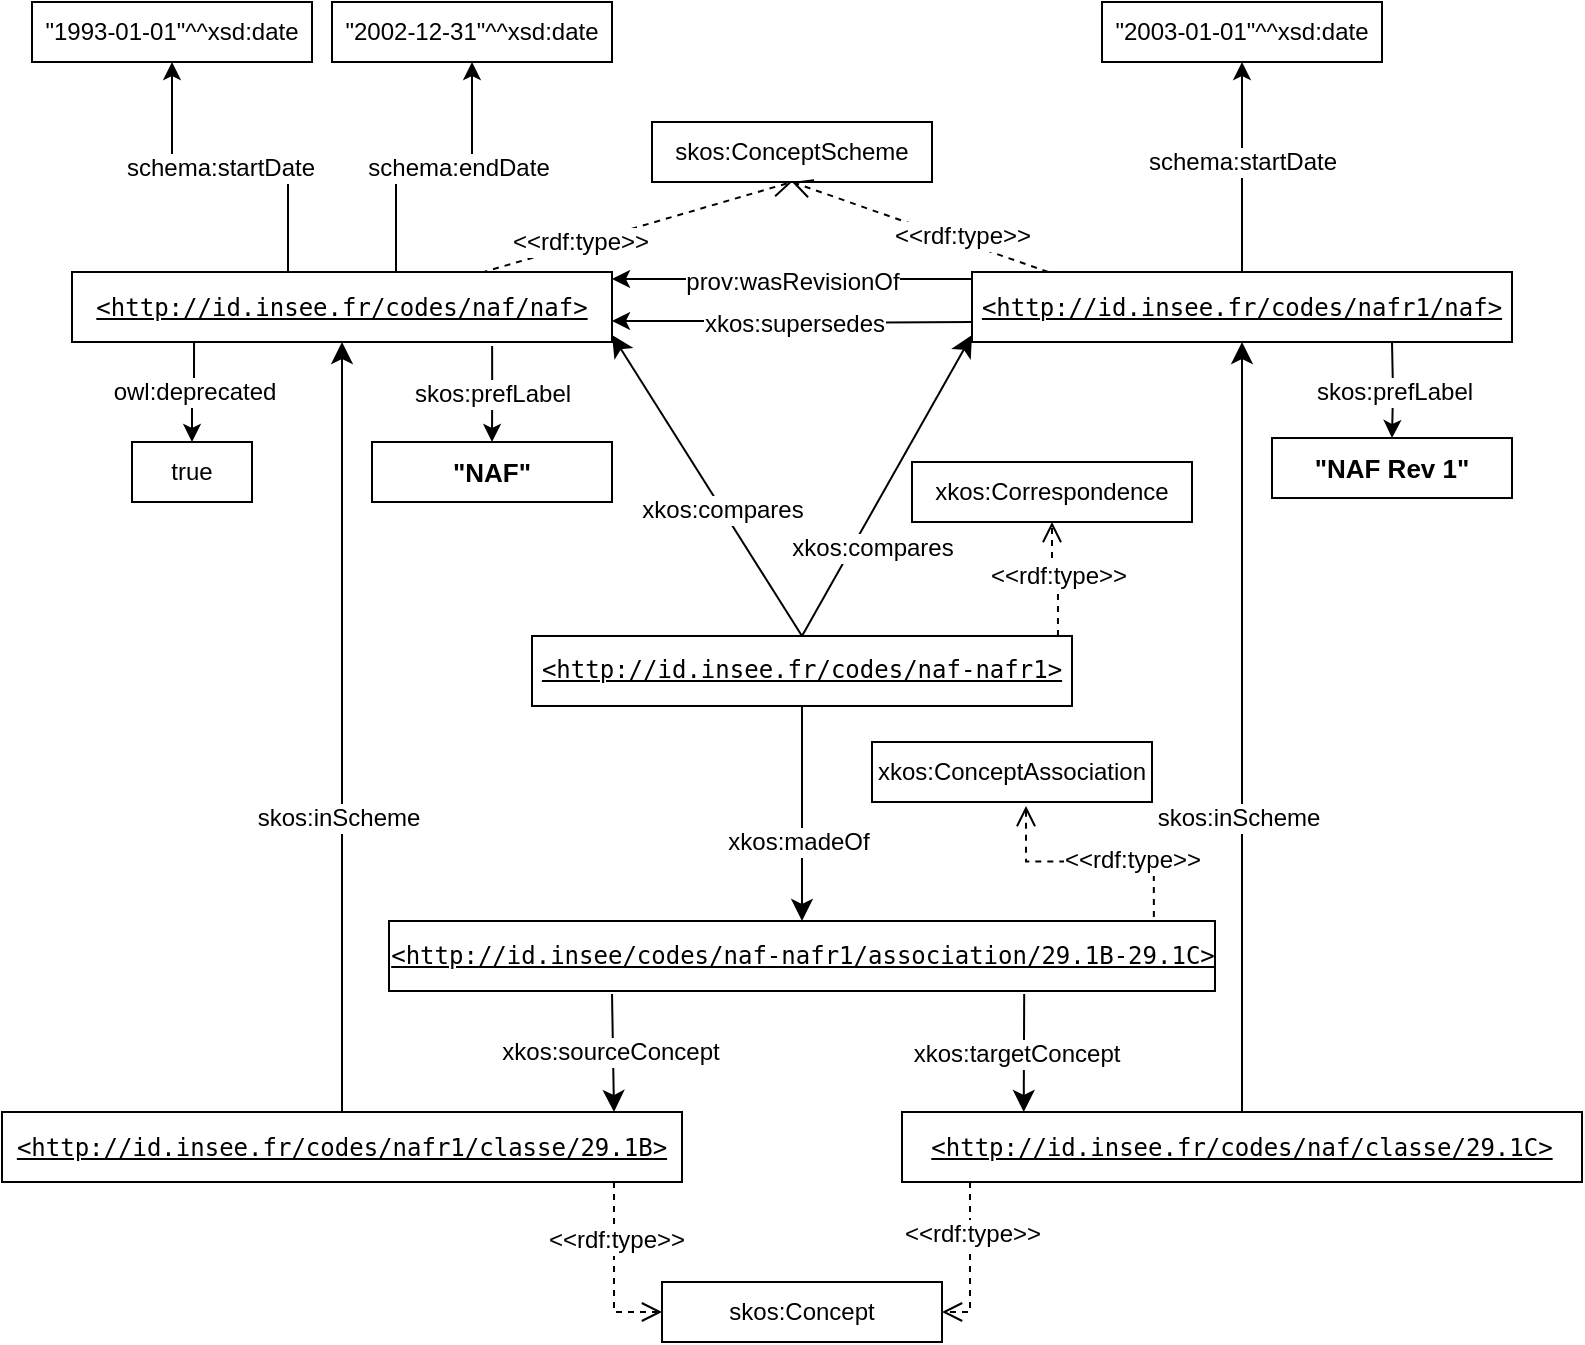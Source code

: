 <mxfile version="16.6.4" type="device" pages="2"><diagram id="9ppDih5YOD3AmxmbfwJo" name="Diagram V2"><mxGraphModel dx="1422" dy="793" grid="1" gridSize="10" guides="1" tooltips="1" connect="1" arrows="1" fold="1" page="1" pageScale="1" pageWidth="827" pageHeight="1169" math="0" shadow="0"><root><mxCell id="lcjq12P4D_69llkglYpq-0"/><mxCell id="lcjq12P4D_69llkglYpq-1" parent="lcjq12P4D_69llkglYpq-0"/><mxCell id="OuQdZZEHFQQSed1AEhN--0" value="" style="endArrow=open;html=1;fontColor=#000099;endFill=0;dashed=1;entryX=0.5;entryY=1;entryDx=0;entryDy=0;endSize=8;exitX=0.737;exitY=0.057;exitDx=0;exitDy=0;rounded=0;exitPerimeter=0;" parent="lcjq12P4D_69llkglYpq-1" source="OuQdZZEHFQQSed1AEhN--3" target="OuQdZZEHFQQSed1AEhN--2" edge="1"><mxGeometry width="50" height="50" relative="1" as="geometry"><mxPoint x="140" y="230" as="sourcePoint"/><mxPoint x="13.0" y="160" as="targetPoint"/></mxGeometry></mxCell><mxCell id="OuQdZZEHFQQSed1AEhN--1" value="&amp;lt;&amp;lt;rdf:type&amp;gt;&amp;gt;" style="text;html=1;align=center;verticalAlign=middle;resizable=0;points=[];fontColor=#000000;labelBackgroundColor=#ffffff;" parent="OuQdZZEHFQQSed1AEhN--0" vertex="1" connectable="0"><mxGeometry x="-0.328" relative="1" as="geometry"><mxPoint x="1" y="-1" as="offset"/></mxGeometry></mxCell><mxCell id="OuQdZZEHFQQSed1AEhN--2" value="skos:ConceptScheme" style="rounded=0;whiteSpace=wrap;html=1;snapToPoint=1;points=[[0.1,0],[0.2,0],[0.3,0],[0.4,0],[0.5,0],[0.6,0],[0.7,0],[0.8,0],[0.9,0],[0,0.1],[0,0.3],[0,0.5],[0,0.7],[0,0.9],[0.1,1],[0.2,1],[0.3,1],[0.4,1],[0.5,1],[0.6,1],[0.7,1],[0.8,1],[0.9,1],[1,0.1],[1,0.3],[1,0.5],[1,0.7],[1,0.9]];" parent="lcjq12P4D_69llkglYpq-1" vertex="1"><mxGeometry x="380" y="150" width="140" height="30" as="geometry"/></mxCell><mxCell id="OuQdZZEHFQQSed1AEhN--3" value="&lt;pre class=&quot;nohighlight&quot;&gt;&lt;u&gt;&amp;lt;http://id.insee.fr/codes/naf/naf&amp;gt;&lt;/u&gt;&lt;/pre&gt;" style="rounded=0;whiteSpace=wrap;html=1;snapToPoint=1;points=[[0.1,0],[0.2,0],[0.3,0],[0.4,0],[0.5,0],[0.6,0],[0.7,0],[0.8,0],[0.9,0],[0,0.1],[0,0.3],[0,0.5],[0,0.7],[0,0.9],[0.1,1],[0.2,1],[0.3,1],[0.4,1],[0.5,1],[0.6,1],[0.7,1],[0.8,1],[0.9,1],[1,0.1],[1,0.3],[1,0.5],[1,0.7],[1,0.9]];" parent="lcjq12P4D_69llkglYpq-1" vertex="1"><mxGeometry x="90" y="225" width="270" height="35" as="geometry"/></mxCell><mxCell id="OuQdZZEHFQQSed1AEhN--15" value="" style="endArrow=open;html=1;fontColor=#000099;endFill=0;dashed=1;entryX=0.5;entryY=1;entryDx=0;entryDy=0;endSize=8;exitX=0.141;exitY=0;exitDx=0;exitDy=0;rounded=0;exitPerimeter=0;" parent="lcjq12P4D_69llkglYpq-1" source="OuQdZZEHFQQSed1AEhN--18" target="OuQdZZEHFQQSed1AEhN--2" edge="1"><mxGeometry width="50" height="50" relative="1" as="geometry"><mxPoint x="590" y="230" as="sourcePoint"/><mxPoint x="463.0" y="160" as="targetPoint"/></mxGeometry></mxCell><mxCell id="OuQdZZEHFQQSed1AEhN--16" value="&amp;lt;&amp;lt;rdf:type&amp;gt;&amp;gt;" style="text;html=1;align=center;verticalAlign=middle;resizable=0;points=[];fontColor=#000000;labelBackgroundColor=#ffffff;" parent="OuQdZZEHFQQSed1AEhN--15" vertex="1" connectable="0"><mxGeometry x="-0.328" relative="1" as="geometry"><mxPoint y="-3" as="offset"/></mxGeometry></mxCell><mxCell id="OuQdZZEHFQQSed1AEhN--19" style="edgeStyle=orthogonalEdgeStyle;rounded=0;orthogonalLoop=1;jettySize=auto;html=1;exitX=0;exitY=0.1;exitDx=0;exitDy=0;entryX=1;entryY=0.1;entryDx=0;entryDy=0;" parent="lcjq12P4D_69llkglYpq-1" source="OuQdZZEHFQQSed1AEhN--18" target="OuQdZZEHFQQSed1AEhN--3" edge="1"><mxGeometry relative="1" as="geometry"/></mxCell><mxCell id="yx_qY9X_HHnGIZW6z2Pu-0" value="prov:wasRevisionOf" style="edgeLabel;html=1;align=center;verticalAlign=middle;resizable=0;points=[];fontSize=12;" parent="OuQdZZEHFQQSed1AEhN--19" vertex="1" connectable="0"><mxGeometry x="0.267" y="4" relative="1" as="geometry"><mxPoint x="24" y="-3" as="offset"/></mxGeometry></mxCell><mxCell id="OuQdZZEHFQQSed1AEhN--18" value="&lt;pre class=&quot;nohighlight&quot;&gt;&lt;u&gt;&amp;lt;http://id.insee.fr/codes/nafr1/naf&amp;gt;&lt;/u&gt;&lt;/pre&gt;" style="rounded=0;whiteSpace=wrap;html=1;snapToPoint=1;points=[[0.1,0],[0.2,0],[0.3,0],[0.4,0],[0.5,0],[0.6,0],[0.7,0],[0.8,0],[0.9,0],[0,0.1],[0,0.3],[0,0.5],[0,0.7],[0,0.9],[0.1,1],[0.2,1],[0.3,1],[0.4,1],[0.5,1],[0.6,1],[0.7,1],[0.8,1],[0.9,1],[1,0.1],[1,0.3],[1,0.5],[1,0.7],[1,0.9]];" parent="lcjq12P4D_69llkglYpq-1" vertex="1"><mxGeometry x="540" y="225" width="270" height="35" as="geometry"/></mxCell><mxCell id="yx_qY9X_HHnGIZW6z2Pu-5" style="edgeStyle=orthogonalEdgeStyle;rounded=0;orthogonalLoop=1;jettySize=auto;html=1;entryX=1;entryY=0.7;entryDx=0;entryDy=0;" parent="lcjq12P4D_69llkglYpq-1" target="OuQdZZEHFQQSed1AEhN--3" edge="1"><mxGeometry relative="1" as="geometry"><mxPoint x="540" y="250" as="sourcePoint"/><mxPoint x="370" y="238.5" as="targetPoint"/></mxGeometry></mxCell><mxCell id="yx_qY9X_HHnGIZW6z2Pu-6" value="xkos:supersedes" style="edgeLabel;html=1;align=center;verticalAlign=middle;resizable=0;points=[];fontSize=12;" parent="yx_qY9X_HHnGIZW6z2Pu-5" vertex="1" connectable="0"><mxGeometry x="0.267" y="4" relative="1" as="geometry"><mxPoint x="24" y="-3" as="offset"/></mxGeometry></mxCell><mxCell id="7JEKa1wvSDgmxQDSXvCo-0" value="true" style="rounded=0;whiteSpace=wrap;html=1;snapToPoint=1;fontSize=12;" parent="lcjq12P4D_69llkglYpq-1" vertex="1"><mxGeometry x="120" y="310" width="60" height="30" as="geometry"/></mxCell><mxCell id="7JEKa1wvSDgmxQDSXvCo-1" value="owl:deprecated" style="edgeStyle=orthogonalEdgeStyle;rounded=0;orthogonalLoop=1;jettySize=auto;html=1;fontSize=12;exitX=0.226;exitY=1;exitDx=0;exitDy=0;exitPerimeter=0;" parent="lcjq12P4D_69llkglYpq-1" source="OuQdZZEHFQQSed1AEhN--3" target="7JEKa1wvSDgmxQDSXvCo-0" edge="1"><mxGeometry relative="1" as="geometry"><mxPoint x="150" y="260" as="sourcePoint"/></mxGeometry></mxCell><mxCell id="ISzdMpIGYW4XXX3_IUKI-6" value="&quot;1993-01-01&quot;^^xsd:date" style="rounded=0;whiteSpace=wrap;html=1;snapToPoint=1;fontSize=12;" parent="lcjq12P4D_69llkglYpq-1" vertex="1"><mxGeometry x="70" y="90" width="140" height="30" as="geometry"/></mxCell><mxCell id="ISzdMpIGYW4XXX3_IUKI-7" value="schema:startDate" style="edgeStyle=orthogonalEdgeStyle;rounded=0;orthogonalLoop=1;jettySize=auto;html=1;exitX=0.4;exitY=0;exitDx=0;exitDy=0;fontSize=12;" parent="lcjq12P4D_69llkglYpq-1" source="OuQdZZEHFQQSed1AEhN--3" target="ISzdMpIGYW4XXX3_IUKI-6" edge="1"><mxGeometry x="0.064" relative="1" as="geometry"><mxPoint as="offset"/><mxPoint x="105" y="100" as="sourcePoint"/></mxGeometry></mxCell><mxCell id="YfpkQbYx1Hv9M5nSTWcQ-0" value="schema:endDate" style="edgeStyle=orthogonalEdgeStyle;rounded=0;orthogonalLoop=1;jettySize=auto;html=1;exitX=0.6;exitY=0;exitDx=0;exitDy=0;fontSize=12;entryX=0.5;entryY=1;entryDx=0;entryDy=0;" parent="lcjq12P4D_69llkglYpq-1" source="OuQdZZEHFQQSed1AEhN--3" target="YfpkQbYx1Hv9M5nSTWcQ-1" edge="1"><mxGeometry x="0.167" relative="1" as="geometry"><mxPoint x="230" y="100" as="sourcePoint"/><mxPoint x="260" y="90" as="targetPoint"/><mxPoint as="offset"/></mxGeometry></mxCell><mxCell id="YfpkQbYx1Hv9M5nSTWcQ-1" value="&quot;2002-12-31&quot;^^xsd:date" style="rounded=0;whiteSpace=wrap;html=1;snapToPoint=1;fontSize=12;" parent="lcjq12P4D_69llkglYpq-1" vertex="1"><mxGeometry x="220" y="90" width="140" height="30" as="geometry"/></mxCell><mxCell id="vST9lmtxhEGWdHNGVFOp-4" value="&quot;2003-01-01&quot;^^xsd:date" style="rounded=0;whiteSpace=wrap;html=1;snapToPoint=1;fontSize=12;" parent="lcjq12P4D_69llkglYpq-1" vertex="1"><mxGeometry x="605" y="90" width="140" height="30" as="geometry"/></mxCell><mxCell id="vST9lmtxhEGWdHNGVFOp-5" value="schema:startDate" style="edgeStyle=orthogonalEdgeStyle;rounded=0;orthogonalLoop=1;jettySize=auto;html=1;exitX=0.5;exitY=0;exitDx=0;exitDy=0;fontSize=12;" parent="lcjq12P4D_69llkglYpq-1" source="OuQdZZEHFQQSed1AEhN--18" target="vST9lmtxhEGWdHNGVFOp-4" edge="1"><mxGeometry x="0.048" relative="1" as="geometry"><mxPoint x="686" y="105" as="sourcePoint"/><mxPoint as="offset"/></mxGeometry></mxCell><mxCell id="vST9lmtxhEGWdHNGVFOp-6" value="&lt;font style=&quot;font-size: 13px&quot;&gt;&lt;b&gt;&quot;NAF&quot;&lt;/b&gt;&lt;/font&gt;" style="rounded=0;whiteSpace=wrap;html=1;snapToPoint=1;fontSize=12;" parent="lcjq12P4D_69llkglYpq-1" vertex="1"><mxGeometry x="240" y="310" width="120" height="30" as="geometry"/></mxCell><mxCell id="vST9lmtxhEGWdHNGVFOp-7" value="skos:prefLabel" style="edgeStyle=orthogonalEdgeStyle;rounded=0;orthogonalLoop=1;jettySize=auto;html=1;fontSize=12;exitX=0.778;exitY=1.057;exitDx=0;exitDy=0;exitPerimeter=0;" parent="lcjq12P4D_69llkglYpq-1" source="OuQdZZEHFQQSed1AEhN--3" target="vST9lmtxhEGWdHNGVFOp-6" edge="1"><mxGeometry relative="1" as="geometry"><mxPoint x="300" y="260" as="sourcePoint"/></mxGeometry></mxCell><mxCell id="vST9lmtxhEGWdHNGVFOp-8" value="&lt;font style=&quot;font-size: 13px&quot;&gt;&lt;b&gt;&quot;NAF Rev 1&quot;&lt;/b&gt;&lt;/font&gt;" style="rounded=0;whiteSpace=wrap;html=1;snapToPoint=1;fontSize=12;" parent="lcjq12P4D_69llkglYpq-1" vertex="1"><mxGeometry x="690" y="308.01" width="120" height="30" as="geometry"/></mxCell><mxCell id="vST9lmtxhEGWdHNGVFOp-9" value="skos:prefLabel" style="edgeStyle=orthogonalEdgeStyle;rounded=0;orthogonalLoop=1;jettySize=auto;html=1;fontSize=12;" parent="lcjq12P4D_69llkglYpq-1" target="vST9lmtxhEGWdHNGVFOp-8" edge="1"><mxGeometry relative="1" as="geometry"><mxPoint x="750" y="260" as="sourcePoint"/></mxGeometry></mxCell><mxCell id="NIlG323Xyj8o4IyE_6QM-0" value="&lt;pre class=&quot;nohighlight&quot;&gt;&lt;u&gt;&amp;lt;http://id.insee.fr/codes/naf-nafr1&amp;gt;&lt;/u&gt;&lt;/pre&gt;" style="rounded=0;whiteSpace=wrap;html=1;snapToPoint=1;points=[[0.1,0],[0.2,0],[0.3,0],[0.4,0],[0.5,0],[0.6,0],[0.7,0],[0.8,0],[0.9,0],[0,0.1],[0,0.3],[0,0.5],[0,0.7],[0,0.9],[0.1,1],[0.2,1],[0.3,1],[0.4,1],[0.5,1],[0.6,1],[0.7,1],[0.8,1],[0.9,1],[1,0.1],[1,0.3],[1,0.5],[1,0.7],[1,0.9]];" parent="lcjq12P4D_69llkglYpq-1" vertex="1"><mxGeometry x="320" y="406.99" width="270" height="35" as="geometry"/></mxCell><mxCell id="9NP3h25YaKEncPSyTTvU-2" value="" style="endArrow=classic;html=1;exitX=0.5;exitY=0;exitDx=0;exitDy=0;entryX=1;entryY=0.9;entryDx=0;entryDy=0;endSize=8;rounded=0;fontSize=12;" parent="lcjq12P4D_69llkglYpq-1" source="NIlG323Xyj8o4IyE_6QM-0" target="OuQdZZEHFQQSed1AEhN--3" edge="1"><mxGeometry width="50" height="50" relative="1" as="geometry"><mxPoint x="323.0" y="615" as="sourcePoint"/><mxPoint x="520" y="615" as="targetPoint"/></mxGeometry></mxCell><mxCell id="9NP3h25YaKEncPSyTTvU-3" value="xkos:compares" style="text;html=1;align=center;verticalAlign=middle;resizable=0;points=[];labelBackgroundColor=#ffffff;fontSize=12;" parent="9NP3h25YaKEncPSyTTvU-2" vertex="1" connectable="0"><mxGeometry x="-0.127" relative="1" as="geometry"><mxPoint x="1" y="2" as="offset"/></mxGeometry></mxCell><mxCell id="9NP3h25YaKEncPSyTTvU-4" value="" style="endArrow=classic;html=1;exitX=0.5;exitY=0;exitDx=0;exitDy=0;entryX=0;entryY=0.9;entryDx=0;entryDy=0;endSize=8;rounded=0;fontSize=12;" parent="lcjq12P4D_69llkglYpq-1" source="NIlG323Xyj8o4IyE_6QM-0" target="OuQdZZEHFQQSed1AEhN--18" edge="1"><mxGeometry width="50" height="50" relative="1" as="geometry"><mxPoint x="465" y="430" as="sourcePoint"/><mxPoint x="370" y="266.5" as="targetPoint"/></mxGeometry></mxCell><mxCell id="9NP3h25YaKEncPSyTTvU-5" value="xkos:compares" style="text;html=1;align=center;verticalAlign=middle;resizable=0;points=[];labelBackgroundColor=#ffffff;fontSize=12;" parent="9NP3h25YaKEncPSyTTvU-4" vertex="1" connectable="0"><mxGeometry x="-0.127" relative="1" as="geometry"><mxPoint x="-2" y="21" as="offset"/></mxGeometry></mxCell><mxCell id="9NP3h25YaKEncPSyTTvU-6" value="&lt;pre class=&quot;nohighlight&quot;&gt;&lt;u&gt;&amp;lt;http://id.insee.fr/codes/nafr1/classe/29.1B&amp;gt;&lt;/u&gt;&lt;/pre&gt;" style="rounded=0;whiteSpace=wrap;html=1;snapToPoint=1;points=[[0.1,0],[0.2,0],[0.3,0],[0.4,0],[0.5,0],[0.6,0],[0.7,0],[0.8,0],[0.9,0],[0,0.1],[0,0.3],[0,0.5],[0,0.7],[0,0.9],[0.1,1],[0.2,1],[0.3,1],[0.4,1],[0.5,1],[0.6,1],[0.7,1],[0.8,1],[0.9,1],[1,0.1],[1,0.3],[1,0.5],[1,0.7],[1,0.9]];" parent="lcjq12P4D_69llkglYpq-1" vertex="1"><mxGeometry x="55" y="645" width="340" height="35" as="geometry"/></mxCell><mxCell id="9NP3h25YaKEncPSyTTvU-7" value="&lt;pre class=&quot;nohighlight&quot;&gt;&lt;u&gt;&amp;lt;http://id.insee.fr/codes/naf/classe/29.1C&amp;gt;&lt;/u&gt;&lt;/pre&gt;" style="rounded=0;whiteSpace=wrap;html=1;snapToPoint=1;points=[[0.1,0],[0.2,0],[0.3,0],[0.4,0],[0.5,0],[0.6,0],[0.7,0],[0.8,0],[0.9,0],[0,0.1],[0,0.3],[0,0.5],[0,0.7],[0,0.9],[0.1,1],[0.2,1],[0.3,1],[0.4,1],[0.5,1],[0.6,1],[0.7,1],[0.8,1],[0.9,1],[1,0.1],[1,0.3],[1,0.5],[1,0.7],[1,0.9]];" parent="lcjq12P4D_69llkglYpq-1" vertex="1"><mxGeometry x="505" y="645" width="340" height="35" as="geometry"/></mxCell><mxCell id="9NP3h25YaKEncPSyTTvU-8" value="" style="endArrow=classic;html=1;exitX=0.5;exitY=0;exitDx=0;exitDy=0;entryX=0.5;entryY=1;entryDx=0;entryDy=0;endSize=8;rounded=0;fontSize=12;" parent="lcjq12P4D_69llkglYpq-1" source="9NP3h25YaKEncPSyTTvU-6" target="OuQdZZEHFQQSed1AEhN--3" edge="1"><mxGeometry width="50" height="50" relative="1" as="geometry"><mxPoint x="465" y="430" as="sourcePoint"/><mxPoint x="550" y="266.5" as="targetPoint"/></mxGeometry></mxCell><mxCell id="9NP3h25YaKEncPSyTTvU-9" value="skos:inScheme" style="text;html=1;align=center;verticalAlign=middle;resizable=0;points=[];labelBackgroundColor=#ffffff;fontSize=12;" parent="9NP3h25YaKEncPSyTTvU-8" vertex="1" connectable="0"><mxGeometry x="-0.127" relative="1" as="geometry"><mxPoint x="-2" y="21" as="offset"/></mxGeometry></mxCell><mxCell id="9NP3h25YaKEncPSyTTvU-10" value="" style="endArrow=classic;html=1;exitX=0.5;exitY=0;exitDx=0;exitDy=0;endSize=8;rounded=0;fontSize=12;" parent="lcjq12P4D_69llkglYpq-1" source="9NP3h25YaKEncPSyTTvU-7" target="OuQdZZEHFQQSed1AEhN--18" edge="1"><mxGeometry width="50" height="50" relative="1" as="geometry"><mxPoint x="235" y="590" as="sourcePoint"/><mxPoint x="235" y="270" as="targetPoint"/></mxGeometry></mxCell><mxCell id="9NP3h25YaKEncPSyTTvU-11" value="skos:inScheme" style="text;html=1;align=center;verticalAlign=middle;resizable=0;points=[];labelBackgroundColor=#ffffff;fontSize=12;" parent="9NP3h25YaKEncPSyTTvU-10" vertex="1" connectable="0"><mxGeometry x="-0.127" relative="1" as="geometry"><mxPoint x="-2" y="21" as="offset"/></mxGeometry></mxCell><mxCell id="9NP3h25YaKEncPSyTTvU-12" value="&lt;pre class=&quot;nohighlight&quot;&gt;&lt;u&gt;&amp;lt;http://id.insee/codes/naf-nafr1/association/29.1B-29.1C&amp;gt;&lt;/u&gt;&lt;/pre&gt;" style="rounded=0;whiteSpace=wrap;html=1;snapToPoint=1;points=[[0.1,0],[0.2,0],[0.3,0],[0.4,0],[0.5,0],[0.6,0],[0.7,0],[0.8,0],[0.9,0],[0,0.1],[0,0.3],[0,0.5],[0,0.7],[0,0.9],[0.1,1],[0.2,1],[0.3,1],[0.4,1],[0.5,1],[0.6,1],[0.7,1],[0.8,1],[0.9,1],[1,0.1],[1,0.3],[1,0.5],[1,0.7],[1,0.9]];" parent="lcjq12P4D_69llkglYpq-1" vertex="1"><mxGeometry x="248.5" y="549.5" width="413" height="35" as="geometry"/></mxCell><mxCell id="9NP3h25YaKEncPSyTTvU-13" value="" style="endArrow=open;html=1;fontColor=#000099;endFill=0;dashed=1;entryX=0.5;entryY=1;entryDx=0;entryDy=0;endSize=8;rounded=0;edgeStyle=orthogonalEdgeStyle;exitX=0.974;exitY=0;exitDx=0;exitDy=0;exitPerimeter=0;" parent="lcjq12P4D_69llkglYpq-1" source="NIlG323Xyj8o4IyE_6QM-0" target="9NP3h25YaKEncPSyTTvU-15" edge="1"><mxGeometry width="50" height="50" relative="1" as="geometry"><mxPoint x="580" y="420" as="sourcePoint"/><mxPoint x="303.0" y="353.01" as="targetPoint"/></mxGeometry></mxCell><mxCell id="9NP3h25YaKEncPSyTTvU-14" value="&amp;lt;&amp;lt;rdf:type&amp;gt;&amp;gt;" style="text;html=1;align=center;verticalAlign=middle;resizable=0;points=[];fontColor=#000000;labelBackgroundColor=#ffffff;" parent="9NP3h25YaKEncPSyTTvU-13" vertex="1" connectable="0"><mxGeometry x="-0.328" relative="1" as="geometry"><mxPoint y="-10" as="offset"/></mxGeometry></mxCell><mxCell id="9NP3h25YaKEncPSyTTvU-15" value="xkos:Correspondence" style="rounded=0;whiteSpace=wrap;html=1;snapToPoint=1;points=[[0.1,0],[0.2,0],[0.3,0],[0.4,0],[0.5,0],[0.6,0],[0.7,0],[0.8,0],[0.9,0],[0,0.1],[0,0.3],[0,0.5],[0,0.7],[0,0.9],[0.1,1],[0.2,1],[0.3,1],[0.4,1],[0.5,1],[0.6,1],[0.7,1],[0.8,1],[0.9,1],[1,0.1],[1,0.3],[1,0.5],[1,0.7],[1,0.9]];" parent="lcjq12P4D_69llkglYpq-1" vertex="1"><mxGeometry x="510" y="320" width="140" height="30" as="geometry"/></mxCell><mxCell id="9NP3h25YaKEncPSyTTvU-16" value="xkos:ConceptAssociation" style="rounded=0;whiteSpace=wrap;html=1;snapToPoint=1;points=[[0.1,0],[0.2,0],[0.3,0],[0.4,0],[0.5,0],[0.6,0],[0.7,0],[0.8,0],[0.9,0],[0,0.1],[0,0.3],[0,0.5],[0,0.7],[0,0.9],[0.1,1],[0.2,1],[0.3,1],[0.4,1],[0.5,1],[0.6,1],[0.7,1],[0.8,1],[0.9,1],[1,0.1],[1,0.3],[1,0.5],[1,0.7],[1,0.9]];" parent="lcjq12P4D_69llkglYpq-1" vertex="1"><mxGeometry x="490" y="460" width="140" height="30" as="geometry"/></mxCell><mxCell id="9NP3h25YaKEncPSyTTvU-17" value="" style="endArrow=open;html=1;fontColor=#000099;endFill=0;dashed=1;entryX=0.55;entryY=1.067;entryDx=0;entryDy=0;endSize=8;rounded=0;edgeStyle=orthogonalEdgeStyle;exitX=0.926;exitY=-0.057;exitDx=0;exitDy=0;exitPerimeter=0;entryPerimeter=0;" parent="lcjq12P4D_69llkglYpq-1" source="9NP3h25YaKEncPSyTTvU-12" target="9NP3h25YaKEncPSyTTvU-16" edge="1"><mxGeometry width="50" height="50" relative="1" as="geometry"><mxPoint x="590" y="430" as="sourcePoint"/><mxPoint x="590" y="383.01" as="targetPoint"/></mxGeometry></mxCell><mxCell id="9NP3h25YaKEncPSyTTvU-18" value="&amp;lt;&amp;lt;rdf:type&amp;gt;&amp;gt;" style="text;html=1;align=center;verticalAlign=middle;resizable=0;points=[];fontColor=#000000;labelBackgroundColor=#ffffff;" parent="9NP3h25YaKEncPSyTTvU-17" vertex="1" connectable="0"><mxGeometry x="-0.328" relative="1" as="geometry"><mxPoint x="1" y="-1" as="offset"/></mxGeometry></mxCell><mxCell id="9NP3h25YaKEncPSyTTvU-19" value="" style="endArrow=classic;html=1;exitX=0.5;exitY=1;exitDx=0;exitDy=0;entryX=0.5;entryY=0;entryDx=0;entryDy=0;endSize=8;rounded=0;fontSize=12;" parent="lcjq12P4D_69llkglYpq-1" source="NIlG323Xyj8o4IyE_6QM-0" target="9NP3h25YaKEncPSyTTvU-12" edge="1"><mxGeometry width="50" height="50" relative="1" as="geometry"><mxPoint x="465" y="416.99" as="sourcePoint"/><mxPoint x="550" y="266.5" as="targetPoint"/></mxGeometry></mxCell><mxCell id="9NP3h25YaKEncPSyTTvU-20" value="xkos:madeOf" style="text;html=1;align=center;verticalAlign=middle;resizable=0;points=[];labelBackgroundColor=#ffffff;fontSize=12;" parent="9NP3h25YaKEncPSyTTvU-19" vertex="1" connectable="0"><mxGeometry x="-0.127" relative="1" as="geometry"><mxPoint x="-2" y="21" as="offset"/></mxGeometry></mxCell><mxCell id="9NP3h25YaKEncPSyTTvU-21" value="" style="endArrow=classic;html=1;entryX=0.9;entryY=0;entryDx=0;entryDy=0;endSize=8;rounded=0;fontSize=12;exitX=0.27;exitY=1.043;exitDx=0;exitDy=0;exitPerimeter=0;" parent="lcjq12P4D_69llkglYpq-1" source="9NP3h25YaKEncPSyTTvU-12" target="9NP3h25YaKEncPSyTTvU-6" edge="1"><mxGeometry width="50" height="50" relative="1" as="geometry"><mxPoint x="450" y="630" as="sourcePoint"/><mxPoint x="465" y="550" as="targetPoint"/></mxGeometry></mxCell><mxCell id="9NP3h25YaKEncPSyTTvU-22" value="xkos:sourceConcept" style="text;html=1;align=center;verticalAlign=middle;resizable=0;points=[];labelBackgroundColor=#ffffff;fontSize=12;" parent="9NP3h25YaKEncPSyTTvU-21" vertex="1" connectable="0"><mxGeometry x="-0.127" relative="1" as="geometry"><mxPoint x="-2" y="3" as="offset"/></mxGeometry></mxCell><mxCell id="9NP3h25YaKEncPSyTTvU-23" value="" style="endArrow=classic;html=1;entryX=0.179;entryY=0;entryDx=0;entryDy=0;endSize=8;rounded=0;fontSize=12;entryPerimeter=0;exitX=0.769;exitY=1.043;exitDx=0;exitDy=0;exitPerimeter=0;" parent="lcjq12P4D_69llkglYpq-1" source="9NP3h25YaKEncPSyTTvU-12" target="9NP3h25YaKEncPSyTTvU-7" edge="1"><mxGeometry width="50" height="50" relative="1" as="geometry"><mxPoint x="630" y="610" as="sourcePoint"/><mxPoint x="405" y="658.5" as="targetPoint"/></mxGeometry></mxCell><mxCell id="9NP3h25YaKEncPSyTTvU-24" value="xkos:targetConcept" style="text;html=1;align=center;verticalAlign=middle;resizable=0;points=[];labelBackgroundColor=#ffffff;fontSize=12;" parent="9NP3h25YaKEncPSyTTvU-23" vertex="1" connectable="0"><mxGeometry x="-0.127" relative="1" as="geometry"><mxPoint x="-4" y="4" as="offset"/></mxGeometry></mxCell><mxCell id="9NP3h25YaKEncPSyTTvU-25" value="skos:Concept" style="rounded=0;whiteSpace=wrap;html=1;snapToPoint=1;points=[[0.1,0],[0.2,0],[0.3,0],[0.4,0],[0.5,0],[0.6,0],[0.7,0],[0.8,0],[0.9,0],[0,0.1],[0,0.3],[0,0.5],[0,0.7],[0,0.9],[0.1,1],[0.2,1],[0.3,1],[0.4,1],[0.5,1],[0.6,1],[0.7,1],[0.8,1],[0.9,1],[1,0.1],[1,0.3],[1,0.5],[1,0.7],[1,0.9]];" parent="lcjq12P4D_69llkglYpq-1" vertex="1"><mxGeometry x="385" y="730" width="140" height="30" as="geometry"/></mxCell><mxCell id="9NP3h25YaKEncPSyTTvU-26" value="" style="endArrow=open;html=1;fontColor=#000099;endFill=0;dashed=1;entryX=1;entryY=0.5;entryDx=0;entryDy=0;endSize=8;rounded=0;edgeStyle=orthogonalEdgeStyle;exitX=0.1;exitY=1;exitDx=0;exitDy=0;" parent="lcjq12P4D_69llkglYpq-1" source="9NP3h25YaKEncPSyTTvU-7" target="9NP3h25YaKEncPSyTTvU-25" edge="1"><mxGeometry width="50" height="50" relative="1" as="geometry"><mxPoint x="770.02" y="638.005" as="sourcePoint"/><mxPoint x="790" y="483.01" as="targetPoint"/></mxGeometry></mxCell><mxCell id="9NP3h25YaKEncPSyTTvU-27" value="&amp;lt;&amp;lt;rdf:type&amp;gt;&amp;gt;" style="text;html=1;align=center;verticalAlign=middle;resizable=0;points=[];fontColor=#000000;labelBackgroundColor=#ffffff;" parent="9NP3h25YaKEncPSyTTvU-26" vertex="1" connectable="0"><mxGeometry x="-0.328" relative="1" as="geometry"><mxPoint x="1" y="-1" as="offset"/></mxGeometry></mxCell><mxCell id="9NP3h25YaKEncPSyTTvU-28" value="" style="endArrow=open;html=1;fontColor=#000099;endFill=0;dashed=1;entryX=0;entryY=0.5;entryDx=0;entryDy=0;endSize=8;rounded=0;edgeStyle=orthogonalEdgeStyle;exitX=0.9;exitY=1;exitDx=0;exitDy=0;" parent="lcjq12P4D_69llkglYpq-1" source="9NP3h25YaKEncPSyTTvU-6" target="9NP3h25YaKEncPSyTTvU-25" edge="1"><mxGeometry width="50" height="50" relative="1" as="geometry"><mxPoint x="549" y="690" as="sourcePoint"/><mxPoint x="535" y="755" as="targetPoint"/></mxGeometry></mxCell><mxCell id="9NP3h25YaKEncPSyTTvU-29" value="&amp;lt;&amp;lt;rdf:type&amp;gt;&amp;gt;" style="text;html=1;align=center;verticalAlign=middle;resizable=0;points=[];fontColor=#000000;labelBackgroundColor=#ffffff;" parent="9NP3h25YaKEncPSyTTvU-28" vertex="1" connectable="0"><mxGeometry x="-0.328" relative="1" as="geometry"><mxPoint x="1" y="-1" as="offset"/></mxGeometry></mxCell><mxCell id="9NP3h25YaKEncPSyTTvU-30" style="edgeStyle=none;rounded=0;orthogonalLoop=1;jettySize=auto;html=1;entryX=0;entryY=0.5;entryDx=0;entryDy=0;fontSize=12;" parent="lcjq12P4D_69llkglYpq-1" source="9NP3h25YaKEncPSyTTvU-25" target="9NP3h25YaKEncPSyTTvU-25" edge="1"><mxGeometry relative="1" as="geometry"/></mxCell></root></mxGraphModel></diagram><diagram id="s9l3PRfO2SNe8N4DwpmN" name="diagram V1"><mxGraphModel dx="1282" dy="793" grid="1" gridSize="10" guides="1" tooltips="1" connect="1" arrows="1" fold="1" page="1" pageScale="1" pageWidth="827" pageHeight="1169" math="0" shadow="0">&#xa;      <root>&#xa;        <mxCell id="0"/>&#xa;        <mxCell id="1" parent="0"/>&#xa;        <mxCell id="UN3yc_rN2kv_XTggENPB-1" value="&lt;div&gt;skos:ConceptScheme&lt;/div&gt;" style="rounded=0;whiteSpace=wrap;html=1;fillColor=#FFCC99;horizontal=1;" parent="1" vertex="1">&#xa;          <mxGeometry x="220" y="220" width="140" height="40" as="geometry"/>&#xa;        </mxCell>&#xa;        <mxCell id="UN3yc_rN2kv_XTggENPB-2" value="&lt;div&gt;skos:ConceptScheme&lt;/div&gt;" style="rounded=0;whiteSpace=wrap;html=1;fillColor=#FFCC99;horizontal=1;" parent="1" vertex="1">&#xa;          <mxGeometry x="570" y="220" width="140" height="40" as="geometry"/>&#xa;        </mxCell>&#xa;        <mxCell id="UN3yc_rN2kv_XTggENPB-3" value="dct:PeriodOfTime" style="rounded=0;whiteSpace=wrap;html=1;fillColor=#FFCC99;horizontal=1;" parent="1" vertex="1">&#xa;          <mxGeometry x="570" y="100" width="140" height="40" as="geometry"/>&#xa;        </mxCell>&#xa;        <mxCell id="UN3yc_rN2kv_XTggENPB-4" value="" style="endArrow=classic;html=1;entryX=0.5;entryY=1;entryDx=0;entryDy=0;exitX=0.5;exitY=0;exitDx=0;exitDy=0;" parent="1" source="UN3yc_rN2kv_XTggENPB-2" target="UN3yc_rN2kv_XTggENPB-3" edge="1">&#xa;          <mxGeometry width="50" height="50" relative="1" as="geometry">&#xa;            <mxPoint x="390" y="270" as="sourcePoint"/>&#xa;            <mxPoint x="440" y="220" as="targetPoint"/>&#xa;            <Array as="points">&#xa;              <mxPoint x="640" y="170"/>&#xa;            </Array>&#xa;          </mxGeometry>&#xa;        </mxCell>&#xa;        <mxCell id="UN3yc_rN2kv_XTggENPB-5" value="dct:PeriodOfTime" style="rounded=0;whiteSpace=wrap;html=1;fillColor=#FFCC99;horizontal=1;" parent="1" vertex="1">&#xa;          <mxGeometry x="220" y="100" width="140" height="40" as="geometry"/>&#xa;        </mxCell>&#xa;        <mxCell id="UN3yc_rN2kv_XTggENPB-6" value="" style="endArrow=classic;html=1;entryX=0.5;entryY=1;entryDx=0;entryDy=0;exitX=0.5;exitY=0;exitDx=0;exitDy=0;" parent="1" source="UN3yc_rN2kv_XTggENPB-1" target="UN3yc_rN2kv_XTggENPB-5" edge="1">&#xa;          <mxGeometry width="50" height="50" relative="1" as="geometry">&#xa;            <mxPoint x="260" y="270" as="sourcePoint"/>&#xa;            <mxPoint x="310" y="220" as="targetPoint"/>&#xa;          </mxGeometry>&#xa;        </mxCell>&#xa;        <mxCell id="UN3yc_rN2kv_XTggENPB-7" value="dct:temporal" style="text;html=1;strokeColor=none;fillColor=none;align=center;verticalAlign=middle;whiteSpace=wrap;rounded=0;" parent="1" vertex="1">&#xa;          <mxGeometry x="630" y="180" width="90" height="10" as="geometry"/>&#xa;        </mxCell>&#xa;        <mxCell id="UN3yc_rN2kv_XTggENPB-11" value="&lt;div&gt;owl:deprecated&lt;br&gt;&lt;/div&gt;&lt;div&gt;&lt;br&gt;&lt;/div&gt;" style="text;html=1;strokeColor=none;fillColor=none;align=center;verticalAlign=middle;whiteSpace=wrap;rounded=0;" parent="1" vertex="1">&#xa;          <mxGeometry x="80" y="200" width="90" height="10" as="geometry"/>&#xa;        </mxCell>&#xa;        <mxCell id="UN3yc_rN2kv_XTggENPB-12" value="" style="endArrow=classic;html=1;exitX=0;exitY=0.75;exitDx=0;exitDy=0;entryX=1;entryY=0.75;entryDx=0;entryDy=0;" parent="1" source="UN3yc_rN2kv_XTggENPB-2" target="UN3yc_rN2kv_XTggENPB-1" edge="1">&#xa;          <mxGeometry width="50" height="50" relative="1" as="geometry">&#xa;            <mxPoint x="390" y="270" as="sourcePoint"/>&#xa;            <mxPoint x="440" y="220" as="targetPoint"/>&#xa;          </mxGeometry>&#xa;        </mxCell>&#xa;        <mxCell id="UN3yc_rN2kv_XTggENPB-13" value="xkos:supersedes" style="text;html=1;strokeColor=none;fillColor=none;align=center;verticalAlign=middle;whiteSpace=wrap;rounded=0;" parent="1" vertex="1">&#xa;          <mxGeometry x="450" y="250" width="40" height="20" as="geometry"/>&#xa;        </mxCell>&#xa;        <mxCell id="UN3yc_rN2kv_XTggENPB-14" value="" style="endArrow=classic;html=1;exitX=0;exitY=0.25;exitDx=0;exitDy=0;entryX=1;entryY=0.25;entryDx=0;entryDy=0;" parent="1" source="UN3yc_rN2kv_XTggENPB-2" target="UN3yc_rN2kv_XTggENPB-1" edge="1">&#xa;          <mxGeometry width="50" height="50" relative="1" as="geometry">&#xa;            <mxPoint x="390" y="270" as="sourcePoint"/>&#xa;            <mxPoint x="440" y="220" as="targetPoint"/>&#xa;          </mxGeometry>&#xa;        </mxCell>&#xa;        <mxCell id="UN3yc_rN2kv_XTggENPB-16" value="prov:wasRevisionOf" style="text;html=1;strokeColor=none;fillColor=none;align=center;verticalAlign=middle;whiteSpace=wrap;rounded=0;" parent="1" vertex="1">&#xa;          <mxGeometry x="450" y="210" width="40" height="20" as="geometry"/>&#xa;        </mxCell>&#xa;        <mxCell id="UN3yc_rN2kv_XTggENPB-18" value="NAFrev1" style="rounded=0;whiteSpace=wrap;html=1;fillColor=#FFCC99;horizontal=1;" parent="1" vertex="1">&#xa;          <mxGeometry x="190" y="340" width="140" height="40" as="geometry"/>&#xa;        </mxCell>&#xa;        <mxCell id="UN3yc_rN2kv_XTggENPB-19" value="&lt;div&gt;NAFrev2&lt;/div&gt;" style="rounded=0;whiteSpace=wrap;html=1;fillColor=#FFCC99;horizontal=1;" parent="1" vertex="1">&#xa;          <mxGeometry x="590" y="340" width="140" height="40" as="geometry"/>&#xa;        </mxCell>&#xa;        <mxCell id="UN3yc_rN2kv_XTggENPB-20" value="" style="endArrow=classic;html=1;exitX=0.5;exitY=1;exitDx=0;exitDy=0;" parent="1" source="UN3yc_rN2kv_XTggENPB-1" target="UN3yc_rN2kv_XTggENPB-18" edge="1">&#xa;          <mxGeometry width="50" height="50" relative="1" as="geometry">&#xa;            <mxPoint x="350" y="340" as="sourcePoint"/>&#xa;            <mxPoint x="400" y="290" as="targetPoint"/>&#xa;          </mxGeometry>&#xa;        </mxCell>&#xa;        <mxCell id="UN3yc_rN2kv_XTggENPB-22" value="" style="endArrow=classic;html=1;exitX=0.5;exitY=1;exitDx=0;exitDy=0;entryX=0.557;entryY=0.025;entryDx=0;entryDy=0;entryPerimeter=0;" parent="1" source="UN3yc_rN2kv_XTggENPB-2" target="UN3yc_rN2kv_XTggENPB-19" edge="1">&#xa;          <mxGeometry width="50" height="50" relative="1" as="geometry">&#xa;            <mxPoint x="634" y="260" as="sourcePoint"/>&#xa;            <mxPoint x="610" y="342" as="targetPoint"/>&#xa;          </mxGeometry>&#xa;        </mxCell>&#xa;        <mxCell id="UN3yc_rN2kv_XTggENPB-23" value="skos:prefLabel" style="text;html=1;strokeColor=none;fillColor=none;align=center;verticalAlign=middle;whiteSpace=wrap;rounded=0;" parent="1" vertex="1">&#xa;          <mxGeometry x="220" y="300" width="90" height="10" as="geometry"/>&#xa;        </mxCell>&#xa;        <mxCell id="UN3yc_rN2kv_XTggENPB-24" value="skos:prefLabel" style="text;html=1;strokeColor=none;fillColor=none;align=center;verticalAlign=middle;whiteSpace=wrap;rounded=0;" parent="1" vertex="1">&#xa;          <mxGeometry x="610" y="290" width="90" height="10" as="geometry"/>&#xa;        </mxCell>&#xa;        <mxCell id="UN3yc_rN2kv_XTggENPB-25" value="xkos:Correspondance" style="rounded=0;whiteSpace=wrap;html=1;fillColor=#FFCC99;horizontal=1;" parent="1" vertex="1">&#xa;          <mxGeometry x="390" y="400" width="140" height="40" as="geometry"/>&#xa;        </mxCell>&#xa;        <mxCell id="UN3yc_rN2kv_XTggENPB-27" value="" style="endArrow=classic;html=1;entryX=0.864;entryY=1.025;entryDx=0;entryDy=0;entryPerimeter=0;exitX=0;exitY=0;exitDx=0;exitDy=0;" parent="1" source="UN3yc_rN2kv_XTggENPB-25" target="UN3yc_rN2kv_XTggENPB-1" edge="1">&#xa;          <mxGeometry width="50" height="50" relative="1" as="geometry">&#xa;            <mxPoint x="400" y="360" as="sourcePoint"/>&#xa;            <mxPoint x="450" y="310" as="targetPoint"/>&#xa;          </mxGeometry>&#xa;        </mxCell>&#xa;        <mxCell id="UN3yc_rN2kv_XTggENPB-28" value="" style="endArrow=classic;html=1;entryX=0.093;entryY=1;entryDx=0;entryDy=0;entryPerimeter=0;" parent="1" target="UN3yc_rN2kv_XTggENPB-2" edge="1">&#xa;          <mxGeometry width="50" height="50" relative="1" as="geometry">&#xa;            <mxPoint x="530" y="398" as="sourcePoint"/>&#xa;            <mxPoint x="350.96" y="271" as="targetPoint"/>&#xa;          </mxGeometry>&#xa;        </mxCell>&#xa;        <mxCell id="UN3yc_rN2kv_XTggENPB-29" value="xkos:ConceptAssociation" style="rounded=0;whiteSpace=wrap;html=1;fillColor=#FFCC99;horizontal=1;" parent="1" vertex="1">&#xa;          <mxGeometry x="385" y="500" width="150" height="40" as="geometry"/>&#xa;        </mxCell>&#xa;        <mxCell id="UN3yc_rN2kv_XTggENPB-30" value="" style="endArrow=classic;html=1;exitX=0.5;exitY=1;exitDx=0;exitDy=0;entryX=0.5;entryY=0;entryDx=0;entryDy=0;" parent="1" source="UN3yc_rN2kv_XTggENPB-25" target="UN3yc_rN2kv_XTggENPB-29" edge="1">&#xa;          <mxGeometry width="50" height="50" relative="1" as="geometry">&#xa;            <mxPoint x="390" y="370" as="sourcePoint"/>&#xa;            <mxPoint x="440" y="320" as="targetPoint"/>&#xa;          </mxGeometry>&#xa;        </mxCell>&#xa;        <mxCell id="UN3yc_rN2kv_XTggENPB-31" value="xkos:madeOf" style="text;html=1;strokeColor=none;fillColor=none;align=center;verticalAlign=middle;whiteSpace=wrap;rounded=0;" parent="1" vertex="1">&#xa;          <mxGeometry x="440" y="460" width="40" height="20" as="geometry"/>&#xa;        </mxCell>&#xa;        <mxCell id="UN3yc_rN2kv_XTggENPB-32" value="xkos:compares" style="text;html=1;strokeColor=none;fillColor=none;align=center;verticalAlign=middle;whiteSpace=wrap;rounded=0;" parent="1" vertex="1">&#xa;          <mxGeometry x="374" y="310" width="40" height="20" as="geometry"/>&#xa;        </mxCell>&#xa;        <mxCell id="UN3yc_rN2kv_XTggENPB-33" value="xkos:compares" style="text;html=1;strokeColor=none;fillColor=none;align=center;verticalAlign=middle;whiteSpace=wrap;rounded=0;" parent="1" vertex="1">&#xa;          <mxGeometry x="520" y="310" width="40" height="20" as="geometry"/>&#xa;        </mxCell>&#xa;        <mxCell id="UN3yc_rN2kv_XTggENPB-35" value="" style="endArrow=classic;html=1;exitX=0;exitY=0;exitDx=0;exitDy=0;entryX=0.5;entryY=1;entryDx=0;entryDy=0;fontColor=#E8E8E8;strokeColor=#969696;" parent="1" source="UN3yc_rN2kv_XTggENPB-1" target="UN3yc_rN2kv_XTggENPB-36" edge="1">&#xa;          <mxGeometry width="50" height="50" relative="1" as="geometry">&#xa;            <mxPoint x="120" y="200" as="sourcePoint"/>&#xa;            <mxPoint x="130" y="170" as="targetPoint"/>&#xa;          </mxGeometry>&#xa;        </mxCell>&#xa;        <mxCell id="UN3yc_rN2kv_XTggENPB-36" value="&lt;span class=&quot;name&quot;&gt;&quot;true&quot;^^&lt;i&gt;xsd:boolean&lt;/i&gt;&lt;/span&gt;" style="rounded=0;whiteSpace=wrap;html=1;fillColor=#FFCC99;horizontal=1;" parent="1" vertex="1">&#xa;          <mxGeometry x="50" y="130" width="140" height="40" as="geometry"/>&#xa;        </mxCell>&#xa;        <mxCell id="5qeYfl_b13Zj5mHu_l6C-1" value="dct:temporal" style="text;html=1;strokeColor=none;fillColor=none;align=center;verticalAlign=middle;whiteSpace=wrap;rounded=0;" parent="1" vertex="1">&#xa;          <mxGeometry x="260" y="180" width="90" height="10" as="geometry"/>&#xa;        </mxCell>&#xa;        <mxCell id="5qeYfl_b13Zj5mHu_l6C-6" value="" style="endArrow=classic;html=1;entryX=0.5;entryY=1;entryDx=0;entryDy=0;" parent="1" edge="1">&#xa;          <mxGeometry width="50" height="50" relative="1" as="geometry">&#xa;            <mxPoint x="250" y="100" as="sourcePoint"/>&#xa;            <mxPoint x="250" y="70" as="targetPoint"/>&#xa;            <Array as="points">&#xa;              <mxPoint x="250" y="100"/>&#xa;            </Array>&#xa;          </mxGeometry>&#xa;        </mxCell>&#xa;        <mxCell id="5qeYfl_b13Zj5mHu_l6C-7" value="" style="endArrow=classic;html=1;entryX=0.5;entryY=1;entryDx=0;entryDy=0;" parent="1" edge="1">&#xa;          <mxGeometry width="50" height="50" relative="1" as="geometry">&#xa;            <mxPoint x="340" y="100" as="sourcePoint"/>&#xa;            <mxPoint x="340" y="70" as="targetPoint"/>&#xa;            <Array as="points">&#xa;              <mxPoint x="340" y="100"/>&#xa;            </Array>&#xa;          </mxGeometry>&#xa;        </mxCell>&#xa;        <mxCell id="5qeYfl_b13Zj5mHu_l6C-8" value="&lt;pre class=&quot;nohighlight turtle&quot;&gt;&quot;2004-01-12&quot;^^xsd:date&lt;/pre&gt;" style="rounded=0;whiteSpace=wrap;html=1;fillColor=#FFCC99;horizontal=1;" parent="1" vertex="1">&#xa;          <mxGeometry x="110" y="30" width="160" height="40" as="geometry"/>&#xa;        </mxCell>&#xa;        <mxCell id="5qeYfl_b13Zj5mHu_l6C-9" value="&lt;pre class=&quot;nohighlight turtle&quot;&gt;&quot;2005-02-13&quot;^^xsd:date&lt;/pre&gt;" style="rounded=0;whiteSpace=wrap;html=1;fillColor=#FFCC99;horizontal=1;" parent="1" vertex="1">&#xa;          <mxGeometry x="320" y="30" width="160" height="40" as="geometry"/>&#xa;        </mxCell>&#xa;        <mxCell id="5qeYfl_b13Zj5mHu_l6C-10" value="dcat:startDate" style="text;whiteSpace=wrap;html=1;" parent="1" vertex="1">&#xa;          <mxGeometry x="170" y="70" width="100" height="30" as="geometry"/>&#xa;        </mxCell>&#xa;        <mxCell id="5qeYfl_b13Zj5mHu_l6C-11" value="dcat:endDate" style="text;whiteSpace=wrap;html=1;" parent="1" vertex="1">&#xa;          <mxGeometry x="340" y="70" width="100" height="30" as="geometry"/>&#xa;        </mxCell>&#xa;      </root>&#xa;    </mxGraphModel></diagram></mxfile>